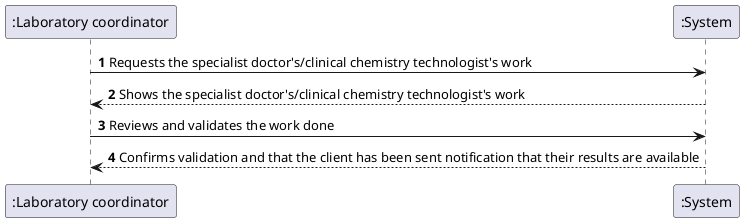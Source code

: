 @startuml
'https://plantuml.com/sequence-diagram

autonumber

":Laboratory coordinator" -> ":System": Requests the specialist doctor's/clinical chemistry technologist's work
":System" --> ":Laboratory coordinator": Shows the specialist doctor's/clinical chemistry technologist's work
":Laboratory coordinator" -> ":System": Reviews and validates the work done
":System" --> ":Laboratory coordinator": Confirms validation and that the client has been sent notification that their results are available

@enduml